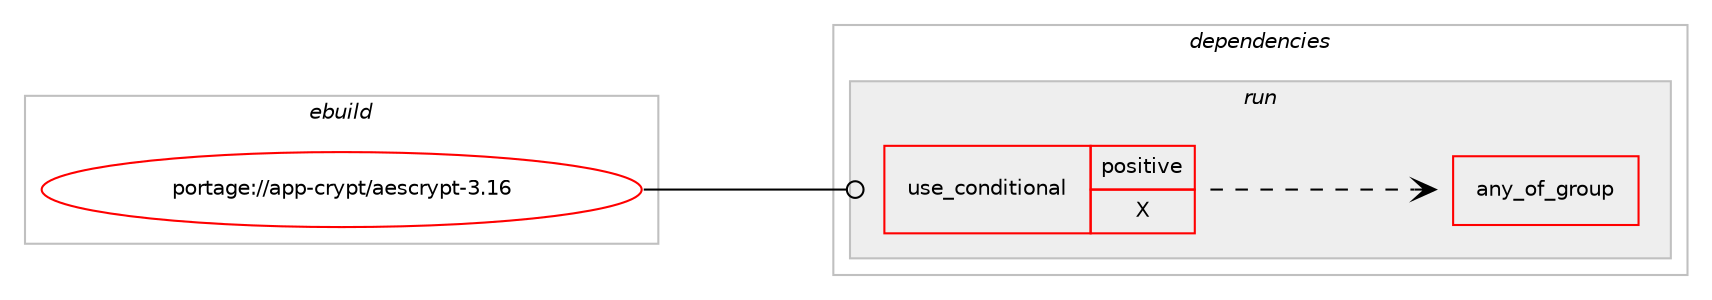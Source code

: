 digraph prolog {

# *************
# Graph options
# *************

newrank=true;
concentrate=true;
compound=true;
graph [rankdir=LR,fontname=Helvetica,fontsize=10,ranksep=1.5];#, ranksep=2.5, nodesep=0.2];
edge  [arrowhead=vee];
node  [fontname=Helvetica,fontsize=10];

# **********
# The ebuild
# **********

subgraph cluster_leftcol {
color=gray;
rank=same;
label=<<i>ebuild</i>>;
id [label="portage://app-crypt/aescrypt-3.16", color=red, width=4, href="../app-crypt/aescrypt-3.16.svg"];
}

# ****************
# The dependencies
# ****************

subgraph cluster_midcol {
color=gray;
label=<<i>dependencies</i>>;
subgraph cluster_compile {
fillcolor="#eeeeee";
style=filled;
label=<<i>compile</i>>;
}
subgraph cluster_compileandrun {
fillcolor="#eeeeee";
style=filled;
label=<<i>compile and run</i>>;
}
subgraph cluster_run {
fillcolor="#eeeeee";
style=filled;
label=<<i>run</i>>;
subgraph cond3148 {
dependency4958 [label=<<TABLE BORDER="0" CELLBORDER="1" CELLSPACING="0" CELLPADDING="4"><TR><TD ROWSPAN="3" CELLPADDING="10">use_conditional</TD></TR><TR><TD>positive</TD></TR><TR><TD>X</TD></TR></TABLE>>, shape=none, color=red];
subgraph any68 {
dependency4959 [label=<<TABLE BORDER="0" CELLBORDER="1" CELLSPACING="0" CELLPADDING="4"><TR><TD CELLPADDING="10">any_of_group</TD></TR></TABLE>>, shape=none, color=red];# *** BEGIN UNKNOWN DEPENDENCY TYPE (TODO) ***
# dependency4959 -> package_dependency(portage://app-crypt/aescrypt-3.16,run,no,gnome-extra,zenity,none,[,,],[],[])
# *** END UNKNOWN DEPENDENCY TYPE (TODO) ***

# *** BEGIN UNKNOWN DEPENDENCY TYPE (TODO) ***
# dependency4959 -> package_dependency(portage://app-crypt/aescrypt-3.16,run,no,kde-apps,kdialog,none,[,,],[],[])
# *** END UNKNOWN DEPENDENCY TYPE (TODO) ***

}
dependency4958:e -> dependency4959:w [weight=20,style="dashed",arrowhead="vee"];
# *** BEGIN UNKNOWN DEPENDENCY TYPE (TODO) ***
# dependency4958 -> package_dependency(portage://app-crypt/aescrypt-3.16,run,no,dev-lang,perl,none,[,,],[],[])
# *** END UNKNOWN DEPENDENCY TYPE (TODO) ***

}
id:e -> dependency4958:w [weight=20,style="solid",arrowhead="odot"];
}
}

# **************
# The candidates
# **************

subgraph cluster_choices {
rank=same;
color=gray;
label=<<i>candidates</i>>;

}

}
